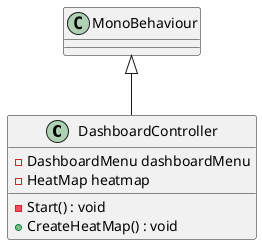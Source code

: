 @startuml
class DashboardController {
    - DashboardMenu dashboardMenu
    - HeatMap heatmap
    - Start() : void
    + CreateHeatMap() : void
}
MonoBehaviour <|-- DashboardController
@enduml
